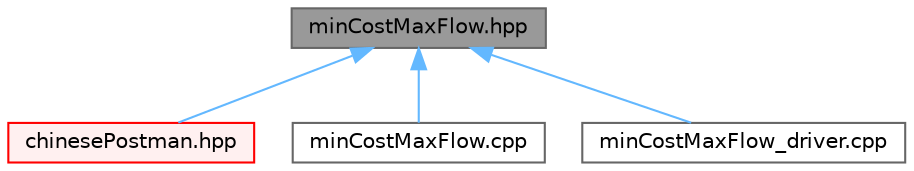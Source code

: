 digraph "minCostMaxFlow.hpp"
{
 // LATEX_PDF_SIZE
  bgcolor="transparent";
  edge [fontname=Helvetica,fontsize=10,labelfontname=Helvetica,labelfontsize=10];
  node [fontname=Helvetica,fontsize=10,shape=box,height=0.2,width=0.4];
  Node1 [id="Node000001",label="minCostMaxFlow.hpp",height=0.2,width=0.4,color="gray40", fillcolor="grey60", style="filled", fontcolor="black",tooltip=" "];
  Node1 -> Node2 [id="edge1_Node000001_Node000002",dir="back",color="steelblue1",style="solid",tooltip=" "];
  Node2 [id="Node000002",label="chinesePostman.hpp",height=0.2,width=0.4,color="red", fillcolor="#FFF0F0", style="filled",URL="$chinesePostman_8hpp.html",tooltip=" "];
  Node1 -> Node4 [id="edge2_Node000001_Node000004",dir="back",color="steelblue1",style="solid",tooltip=" "];
  Node4 [id="Node000004",label="minCostMaxFlow.cpp",height=0.2,width=0.4,color="grey40", fillcolor="white", style="filled",URL="$minCostMaxFlow_8cpp.html",tooltip=" "];
  Node1 -> Node5 [id="edge3_Node000001_Node000005",dir="back",color="steelblue1",style="solid",tooltip=" "];
  Node5 [id="Node000005",label="minCostMaxFlow_driver.cpp",height=0.2,width=0.4,color="grey40", fillcolor="white", style="filled",URL="$minCostMaxFlow__driver_8cpp.html",tooltip=" "];
}
